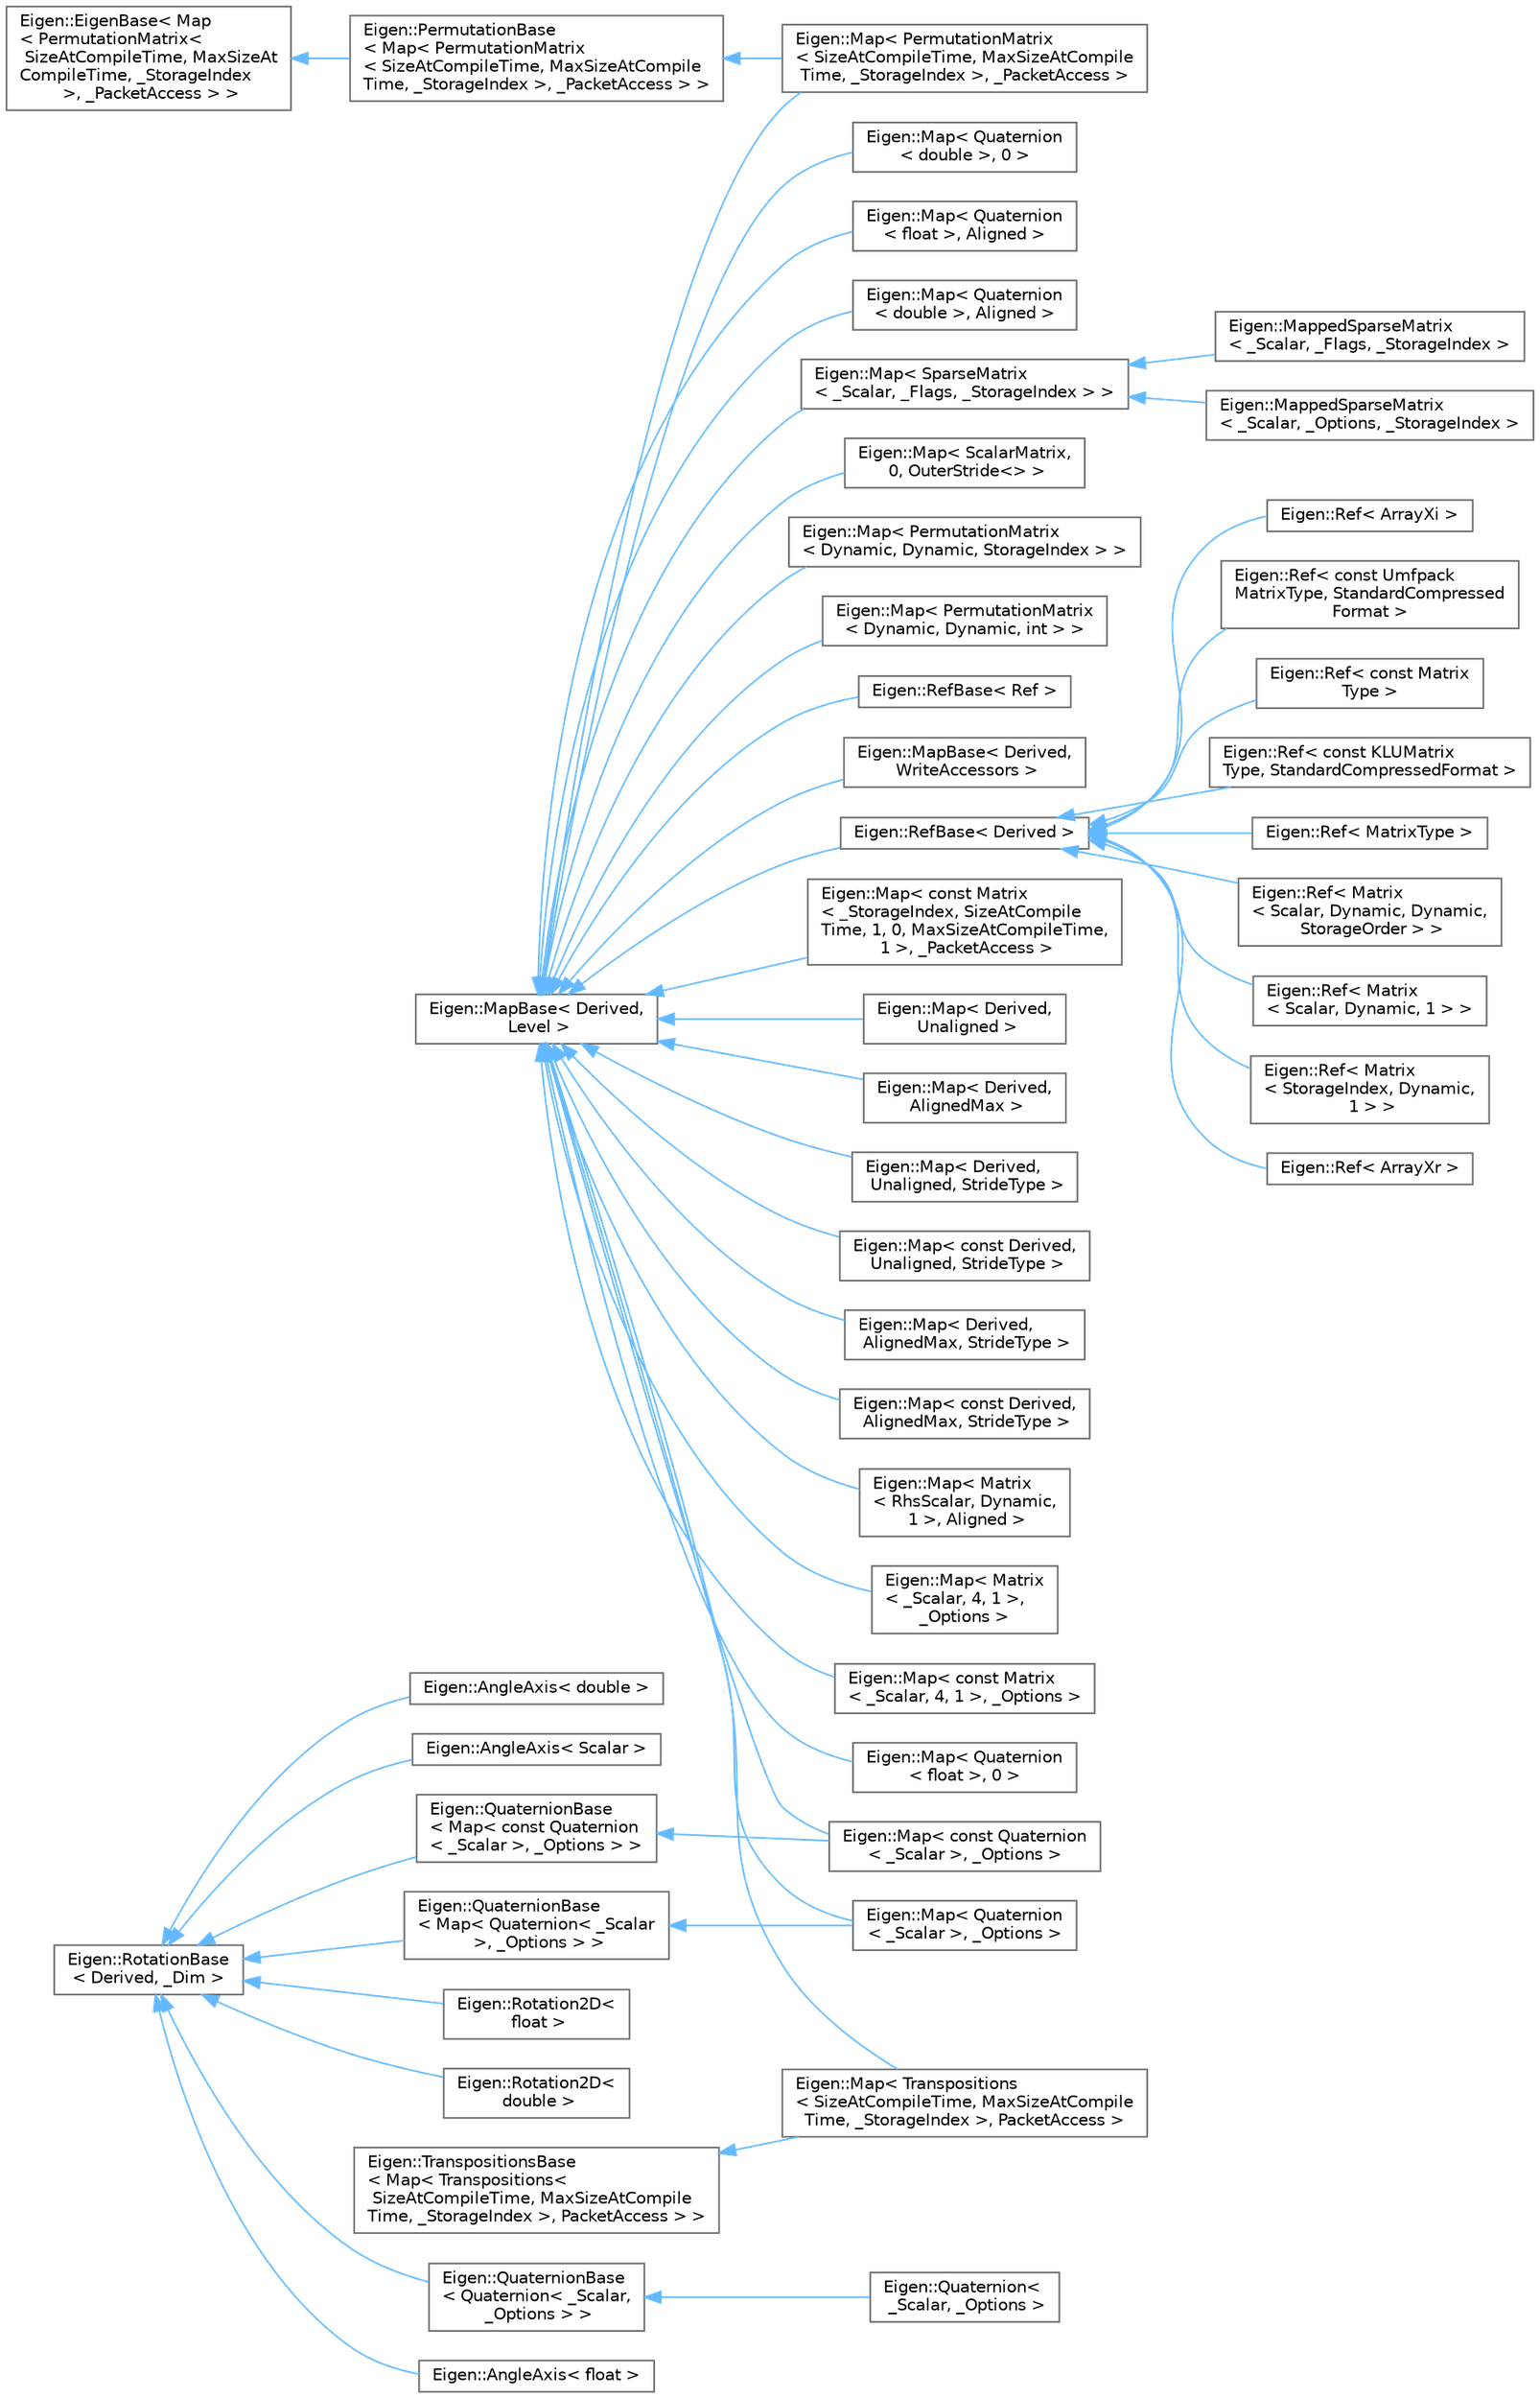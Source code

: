 digraph "Graphical Class Hierarchy"
{
 // LATEX_PDF_SIZE
  bgcolor="transparent";
  edge [fontname=Helvetica,fontsize=10,labelfontname=Helvetica,labelfontsize=10];
  node [fontname=Helvetica,fontsize=10,shape=box,height=0.2,width=0.4];
  rankdir="LR";
  Node0 [id="Node000000",label="Eigen::EigenBase\< Map\l\< PermutationMatrix\<\l SizeAtCompileTime, MaxSizeAt\lCompileTime, _StorageIndex\l \>, _PacketAccess \> \>",height=0.2,width=0.4,color="grey40", fillcolor="white", style="filled",URL="$structEigen_1_1EigenBase.html",tooltip=" "];
  Node0 -> Node1 [id="edge504_Node000000_Node000001",dir="back",color="steelblue1",style="solid",tooltip=" "];
  Node1 [id="Node000001",label="Eigen::PermutationBase\l\< Map\< PermutationMatrix\l\< SizeAtCompileTime, MaxSizeAtCompile\lTime, _StorageIndex \>, _PacketAccess \> \>",height=0.2,width=0.4,color="grey40", fillcolor="white", style="filled",URL="$classEigen_1_1PermutationBase.html",tooltip=" "];
  Node1 -> Node2 [id="edge505_Node000001_Node000002",dir="back",color="steelblue1",style="solid",tooltip=" "];
  Node2 [id="Node000002",label="Eigen::Map\< PermutationMatrix\l\< SizeAtCompileTime, MaxSizeAtCompile\lTime, _StorageIndex \>, _PacketAccess \>",height=0.2,width=0.4,color="grey40", fillcolor="white", style="filled",URL="$classEigen_1_1Map_3_01PermutationMatrix_3_01SizeAtCompileTime_00_01MaxSizeAtCompileTime_00_01__S612b1e75ea633e086cdce74f2566f005.html",tooltip=" "];
  Node3 [id="Node000003",label="Eigen::MapBase\< Derived,\l Level \>",height=0.2,width=0.4,color="grey40", fillcolor="white", style="filled",URL="$classEigen_1_1MapBase.html",tooltip=" "];
  Node3 -> Node4 [id="edge506_Node000003_Node000004",dir="back",color="steelblue1",style="solid",tooltip=" "];
  Node4 [id="Node000004",label="Eigen::Map\< const Matrix\l\< _StorageIndex, SizeAtCompile\lTime, 1, 0, MaxSizeAtCompileTime,\l 1 \>, _PacketAccess \>",height=0.2,width=0.4,color="grey40", fillcolor="white", style="filled",URL="$classEigen_1_1Map.html",tooltip=" "];
  Node3 -> Node5 [id="edge507_Node000003_Node000005",dir="back",color="steelblue1",style="solid",tooltip=" "];
  Node5 [id="Node000005",label="Eigen::Map\< Derived,\l Unaligned \>",height=0.2,width=0.4,color="grey40", fillcolor="white", style="filled",URL="$classEigen_1_1Map.html",tooltip=" "];
  Node3 -> Node6 [id="edge508_Node000003_Node000006",dir="back",color="steelblue1",style="solid",tooltip=" "];
  Node6 [id="Node000006",label="Eigen::Map\< Derived,\l AlignedMax \>",height=0.2,width=0.4,color="grey40", fillcolor="white", style="filled",URL="$classEigen_1_1Map.html",tooltip=" "];
  Node3 -> Node7 [id="edge509_Node000003_Node000007",dir="back",color="steelblue1",style="solid",tooltip=" "];
  Node7 [id="Node000007",label="Eigen::Map\< Derived,\l Unaligned, StrideType \>",height=0.2,width=0.4,color="grey40", fillcolor="white", style="filled",URL="$classEigen_1_1Map.html",tooltip=" "];
  Node3 -> Node8 [id="edge510_Node000003_Node000008",dir="back",color="steelblue1",style="solid",tooltip=" "];
  Node8 [id="Node000008",label="Eigen::Map\< const Derived,\l Unaligned, StrideType \>",height=0.2,width=0.4,color="grey40", fillcolor="white", style="filled",URL="$classEigen_1_1Map.html",tooltip=" "];
  Node3 -> Node9 [id="edge511_Node000003_Node000009",dir="back",color="steelblue1",style="solid",tooltip=" "];
  Node9 [id="Node000009",label="Eigen::Map\< Derived,\l AlignedMax, StrideType \>",height=0.2,width=0.4,color="grey40", fillcolor="white", style="filled",URL="$classEigen_1_1Map.html",tooltip=" "];
  Node3 -> Node10 [id="edge512_Node000003_Node000010",dir="back",color="steelblue1",style="solid",tooltip=" "];
  Node10 [id="Node000010",label="Eigen::Map\< const Derived,\l AlignedMax, StrideType \>",height=0.2,width=0.4,color="grey40", fillcolor="white", style="filled",URL="$classEigen_1_1Map.html",tooltip=" "];
  Node3 -> Node11 [id="edge513_Node000003_Node000011",dir="back",color="steelblue1",style="solid",tooltip=" "];
  Node11 [id="Node000011",label="Eigen::Map\< Matrix\l\< RhsScalar, Dynamic,\l 1 \>, Aligned \>",height=0.2,width=0.4,color="grey40", fillcolor="white", style="filled",URL="$classEigen_1_1Map.html",tooltip=" "];
  Node3 -> Node12 [id="edge514_Node000003_Node000012",dir="back",color="steelblue1",style="solid",tooltip=" "];
  Node12 [id="Node000012",label="Eigen::Map\< Matrix\l\< _Scalar, 4, 1 \>, \l_Options \>",height=0.2,width=0.4,color="grey40", fillcolor="white", style="filled",URL="$classEigen_1_1Map.html",tooltip=" "];
  Node3 -> Node13 [id="edge515_Node000003_Node000013",dir="back",color="steelblue1",style="solid",tooltip=" "];
  Node13 [id="Node000013",label="Eigen::Map\< const Matrix\l\< _Scalar, 4, 1 \>, _Options \>",height=0.2,width=0.4,color="grey40", fillcolor="white", style="filled",URL="$classEigen_1_1Map.html",tooltip=" "];
  Node3 -> Node14 [id="edge516_Node000003_Node000014",dir="back",color="steelblue1",style="solid",tooltip=" "];
  Node14 [id="Node000014",label="Eigen::Map\< Quaternion\l\< float \>, 0 \>",height=0.2,width=0.4,color="grey40", fillcolor="white", style="filled",URL="$classEigen_1_1Map.html",tooltip=" "];
  Node3 -> Node15 [id="edge517_Node000003_Node000015",dir="back",color="steelblue1",style="solid",tooltip=" "];
  Node15 [id="Node000015",label="Eigen::Map\< Quaternion\l\< double \>, 0 \>",height=0.2,width=0.4,color="grey40", fillcolor="white", style="filled",URL="$classEigen_1_1Map.html",tooltip=" "];
  Node3 -> Node16 [id="edge518_Node000003_Node000016",dir="back",color="steelblue1",style="solid",tooltip=" "];
  Node16 [id="Node000016",label="Eigen::Map\< Quaternion\l\< float \>, Aligned \>",height=0.2,width=0.4,color="grey40", fillcolor="white", style="filled",URL="$classEigen_1_1Map.html",tooltip=" "];
  Node3 -> Node17 [id="edge519_Node000003_Node000017",dir="back",color="steelblue1",style="solid",tooltip=" "];
  Node17 [id="Node000017",label="Eigen::Map\< Quaternion\l\< double \>, Aligned \>",height=0.2,width=0.4,color="grey40", fillcolor="white", style="filled",URL="$classEigen_1_1Map.html",tooltip=" "];
  Node3 -> Node18 [id="edge520_Node000003_Node000018",dir="back",color="steelblue1",style="solid",tooltip=" "];
  Node18 [id="Node000018",label="Eigen::Map\< SparseMatrix\l\< _Scalar, _Flags, _StorageIndex \> \>",height=0.2,width=0.4,color="grey40", fillcolor="white", style="filled",URL="$classEigen_1_1Map.html",tooltip=" "];
  Node18 -> Node19 [id="edge521_Node000018_Node000019",dir="back",color="steelblue1",style="solid",tooltip=" "];
  Node19 [id="Node000019",label="Eigen::MappedSparseMatrix\l\< _Scalar, _Options, _StorageIndex \>",height=0.2,width=0.4,color="grey40", fillcolor="white", style="filled",URL="$classEigen_1_1MappedSparseMatrix.html",tooltip=" "];
  Node18 -> Node20 [id="edge522_Node000018_Node000020",dir="back",color="steelblue1",style="solid",tooltip=" "];
  Node20 [id="Node000020",label="Eigen::MappedSparseMatrix\l\< _Scalar, _Flags, _StorageIndex \>",height=0.2,width=0.4,color="grey40", fillcolor="white", style="filled",URL="$classEigen_1_1MappedSparseMatrix.html",tooltip="Sparse matrix."];
  Node3 -> Node21 [id="edge523_Node000003_Node000021",dir="back",color="steelblue1",style="solid",tooltip=" "];
  Node21 [id="Node000021",label="Eigen::Map\< ScalarMatrix,\l 0, OuterStride\<\> \>",height=0.2,width=0.4,color="grey40", fillcolor="white", style="filled",URL="$classEigen_1_1Map.html",tooltip=" "];
  Node3 -> Node22 [id="edge524_Node000003_Node000022",dir="back",color="steelblue1",style="solid",tooltip=" "];
  Node22 [id="Node000022",label="Eigen::Map\< PermutationMatrix\l\< Dynamic, Dynamic, StorageIndex \> \>",height=0.2,width=0.4,color="grey40", fillcolor="white", style="filled",URL="$classEigen_1_1Map.html",tooltip=" "];
  Node3 -> Node23 [id="edge525_Node000003_Node000023",dir="back",color="steelblue1",style="solid",tooltip=" "];
  Node23 [id="Node000023",label="Eigen::Map\< PermutationMatrix\l\< Dynamic, Dynamic, int \> \>",height=0.2,width=0.4,color="grey40", fillcolor="white", style="filled",URL="$classEigen_1_1Map.html",tooltip=" "];
  Node3 -> Node2 [id="edge526_Node000003_Node000002",dir="back",color="steelblue1",style="solid",tooltip=" "];
  Node3 -> Node24 [id="edge527_Node000003_Node000024",dir="back",color="steelblue1",style="solid",tooltip=" "];
  Node24 [id="Node000024",label="Eigen::Map\< Quaternion\l\< _Scalar \>, _Options \>",height=0.2,width=0.4,color="grey40", fillcolor="white", style="filled",URL="$classEigen_1_1Map_3_01Quaternion_3_01__Scalar_01_4_00_01__Options_01_4.html",tooltip="Expression of a quaternion from a memory buffer."];
  Node3 -> Node36 [id="edge528_Node000003_Node000036",dir="back",color="steelblue1",style="solid",tooltip=" "];
  Node36 [id="Node000036",label="Eigen::Map\< Transpositions\l\< SizeAtCompileTime, MaxSizeAtCompile\lTime, _StorageIndex \>, PacketAccess \>",height=0.2,width=0.4,color="grey40", fillcolor="white", style="filled",URL="$classEigen_1_1Map_3_01Transpositions_3_01SizeAtCompileTime_00_01MaxSizeAtCompileTime_00_01__Stor791ee41d5b47f4ee71609b600f85e4ea.html",tooltip=" "];
  Node3 -> Node33 [id="edge529_Node000003_Node000033",dir="back",color="steelblue1",style="solid",tooltip=" "];
  Node33 [id="Node000033",label="Eigen::Map\< const Quaternion\l\< _Scalar \>, _Options \>",height=0.2,width=0.4,color="grey40", fillcolor="white", style="filled",URL="$classEigen_1_1Map_3_01const_01Quaternion_3_01__Scalar_01_4_00_01__Options_01_4.html",tooltip="Quaternion expression mapping a constant memory buffer."];
  Node3 -> Node38 [id="edge530_Node000003_Node000038",dir="back",color="steelblue1",style="solid",tooltip=" "];
  Node38 [id="Node000038",label="Eigen::RefBase\< Ref \>",height=0.2,width=0.4,color="grey40", fillcolor="white", style="filled",URL="$classEigen_1_1RefBase.html",tooltip=" "];
  Node3 -> Node39 [id="edge531_Node000003_Node000039",dir="back",color="steelblue1",style="solid",tooltip=" "];
  Node39 [id="Node000039",label="Eigen::MapBase\< Derived,\l WriteAccessors \>",height=0.2,width=0.4,color="grey40", fillcolor="white", style="filled",URL="$classEigen_1_1MapBase_3_01Derived_00_01WriteAccessors_01_4.html",tooltip="Base class for non-const dense Map and Block expression with direct access."];
  Node3 -> Node40 [id="edge532_Node000003_Node000040",dir="back",color="steelblue1",style="solid",tooltip=" "];
  Node40 [id="Node000040",label="Eigen::RefBase\< Derived \>",height=0.2,width=0.4,color="grey40", fillcolor="white", style="filled",URL="$classEigen_1_1RefBase.html",tooltip=" "];
  Node40 -> Node41 [id="edge533_Node000040_Node000041",dir="back",color="steelblue1",style="solid",tooltip=" "];
  Node41 [id="Node000041",label="Eigen::Ref\< const Matrix\lType \>",height=0.2,width=0.4,color="grey40", fillcolor="white", style="filled",URL="$classEigen_1_1Ref.html",tooltip=" "];
  Node40 -> Node42 [id="edge534_Node000040_Node000042",dir="back",color="steelblue1",style="solid",tooltip=" "];
  Node42 [id="Node000042",label="Eigen::Ref\< const KLUMatrix\lType, StandardCompressedFormat \>",height=0.2,width=0.4,color="grey40", fillcolor="white", style="filled",URL="$classEigen_1_1Ref.html",tooltip=" "];
  Node40 -> Node43 [id="edge535_Node000040_Node000043",dir="back",color="steelblue1",style="solid",tooltip=" "];
  Node43 [id="Node000043",label="Eigen::Ref\< MatrixType \>",height=0.2,width=0.4,color="grey40", fillcolor="white", style="filled",URL="$classEigen_1_1Ref.html",tooltip=" "];
  Node40 -> Node44 [id="edge536_Node000040_Node000044",dir="back",color="steelblue1",style="solid",tooltip=" "];
  Node44 [id="Node000044",label="Eigen::Ref\< Matrix\l\< Scalar, Dynamic, Dynamic,\l StorageOrder \> \>",height=0.2,width=0.4,color="grey40", fillcolor="white", style="filled",URL="$classEigen_1_1Ref.html",tooltip=" "];
  Node40 -> Node45 [id="edge537_Node000040_Node000045",dir="back",color="steelblue1",style="solid",tooltip=" "];
  Node45 [id="Node000045",label="Eigen::Ref\< Matrix\l\< Scalar, Dynamic, 1 \> \>",height=0.2,width=0.4,color="grey40", fillcolor="white", style="filled",URL="$classEigen_1_1Ref.html",tooltip=" "];
  Node40 -> Node46 [id="edge538_Node000040_Node000046",dir="back",color="steelblue1",style="solid",tooltip=" "];
  Node46 [id="Node000046",label="Eigen::Ref\< Matrix\l\< StorageIndex, Dynamic,\l 1 \> \>",height=0.2,width=0.4,color="grey40", fillcolor="white", style="filled",URL="$classEigen_1_1Ref.html",tooltip=" "];
  Node40 -> Node47 [id="edge539_Node000040_Node000047",dir="back",color="steelblue1",style="solid",tooltip=" "];
  Node47 [id="Node000047",label="Eigen::Ref\< ArrayXr \>",height=0.2,width=0.4,color="grey40", fillcolor="white", style="filled",URL="$classEigen_1_1Ref.html",tooltip=" "];
  Node40 -> Node48 [id="edge540_Node000040_Node000048",dir="back",color="steelblue1",style="solid",tooltip=" "];
  Node48 [id="Node000048",label="Eigen::Ref\< ArrayXi \>",height=0.2,width=0.4,color="grey40", fillcolor="white", style="filled",URL="$classEigen_1_1Ref.html",tooltip=" "];
  Node40 -> Node49 [id="edge541_Node000040_Node000049",dir="back",color="steelblue1",style="solid",tooltip=" "];
  Node49 [id="Node000049",label="Eigen::Ref\< const Umfpack\lMatrixType, StandardCompressed\lFormat \>",height=0.2,width=0.4,color="grey40", fillcolor="white", style="filled",URL="$classEigen_1_1Ref.html",tooltip=" "];
  Node26 [id="Node000026",label="Eigen::RotationBase\l\< Derived, _Dim \>",height=0.2,width=0.4,color="grey40", fillcolor="white", style="filled",URL="$classEigen_1_1RotationBase.html",tooltip="Common base class for compact rotation representations."];
  Node26 -> Node27 [id="edge542_Node000026_Node000027",dir="back",color="steelblue1",style="solid",tooltip=" "];
  Node27 [id="Node000027",label="Eigen::AngleAxis\< float \>",height=0.2,width=0.4,color="grey40", fillcolor="white", style="filled",URL="$classEigen_1_1AngleAxis.html",tooltip=" "];
  Node26 -> Node28 [id="edge543_Node000026_Node000028",dir="back",color="steelblue1",style="solid",tooltip=" "];
  Node28 [id="Node000028",label="Eigen::AngleAxis\< double \>",height=0.2,width=0.4,color="grey40", fillcolor="white", style="filled",URL="$classEigen_1_1AngleAxis.html",tooltip=" "];
  Node26 -> Node29 [id="edge544_Node000026_Node000029",dir="back",color="steelblue1",style="solid",tooltip=" "];
  Node29 [id="Node000029",label="Eigen::AngleAxis\< Scalar \>",height=0.2,width=0.4,color="grey40", fillcolor="white", style="filled",URL="$classEigen_1_1AngleAxis.html",tooltip=" "];
  Node26 -> Node30 [id="edge545_Node000026_Node000030",dir="back",color="steelblue1",style="solid",tooltip=" "];
  Node30 [id="Node000030",label="Eigen::QuaternionBase\l\< Quaternion\< _Scalar,\l _Options \> \>",height=0.2,width=0.4,color="grey40", fillcolor="white", style="filled",URL="$classEigen_1_1QuaternionBase.html",tooltip=" "];
  Node30 -> Node31 [id="edge546_Node000030_Node000031",dir="back",color="steelblue1",style="solid",tooltip=" "];
  Node31 [id="Node000031",label="Eigen::Quaternion\<\l _Scalar, _Options \>",height=0.2,width=0.4,color="grey40", fillcolor="white", style="filled",URL="$classEigen_1_1Quaternion.html",tooltip="The quaternion class used to represent 3D orientations and rotations."];
  Node26 -> Node32 [id="edge547_Node000026_Node000032",dir="back",color="steelblue1",style="solid",tooltip=" "];
  Node32 [id="Node000032",label="Eigen::QuaternionBase\l\< Map\< const Quaternion\l\< _Scalar \>, _Options \> \>",height=0.2,width=0.4,color="grey40", fillcolor="white", style="filled",URL="$classEigen_1_1QuaternionBase.html",tooltip=" "];
  Node32 -> Node33 [id="edge548_Node000032_Node000033",dir="back",color="steelblue1",style="solid",tooltip=" "];
  Node26 -> Node25 [id="edge549_Node000026_Node000025",dir="back",color="steelblue1",style="solid",tooltip=" "];
  Node25 [id="Node000025",label="Eigen::QuaternionBase\l\< Map\< Quaternion\< _Scalar\l \>, _Options \> \>",height=0.2,width=0.4,color="grey40", fillcolor="white", style="filled",URL="$classEigen_1_1QuaternionBase.html",tooltip=" "];
  Node25 -> Node24 [id="edge550_Node000025_Node000024",dir="back",color="steelblue1",style="solid",tooltip=" "];
  Node26 -> Node34 [id="edge551_Node000026_Node000034",dir="back",color="steelblue1",style="solid",tooltip=" "];
  Node34 [id="Node000034",label="Eigen::Rotation2D\<\l float \>",height=0.2,width=0.4,color="grey40", fillcolor="white", style="filled",URL="$classEigen_1_1Rotation2D.html",tooltip=" "];
  Node26 -> Node35 [id="edge552_Node000026_Node000035",dir="back",color="steelblue1",style="solid",tooltip=" "];
  Node35 [id="Node000035",label="Eigen::Rotation2D\<\l double \>",height=0.2,width=0.4,color="grey40", fillcolor="white", style="filled",URL="$classEigen_1_1Rotation2D.html",tooltip=" "];
  Node37 [id="Node000037",label="Eigen::TranspositionsBase\l\< Map\< Transpositions\<\l SizeAtCompileTime, MaxSizeAtCompile\lTime, _StorageIndex \>, PacketAccess \> \>",height=0.2,width=0.4,color="grey40", fillcolor="white", style="filled",URL="$classEigen_1_1TranspositionsBase.html",tooltip=" "];
  Node37 -> Node36 [id="edge553_Node000037_Node000036",dir="back",color="steelblue1",style="solid",tooltip=" "];
}
